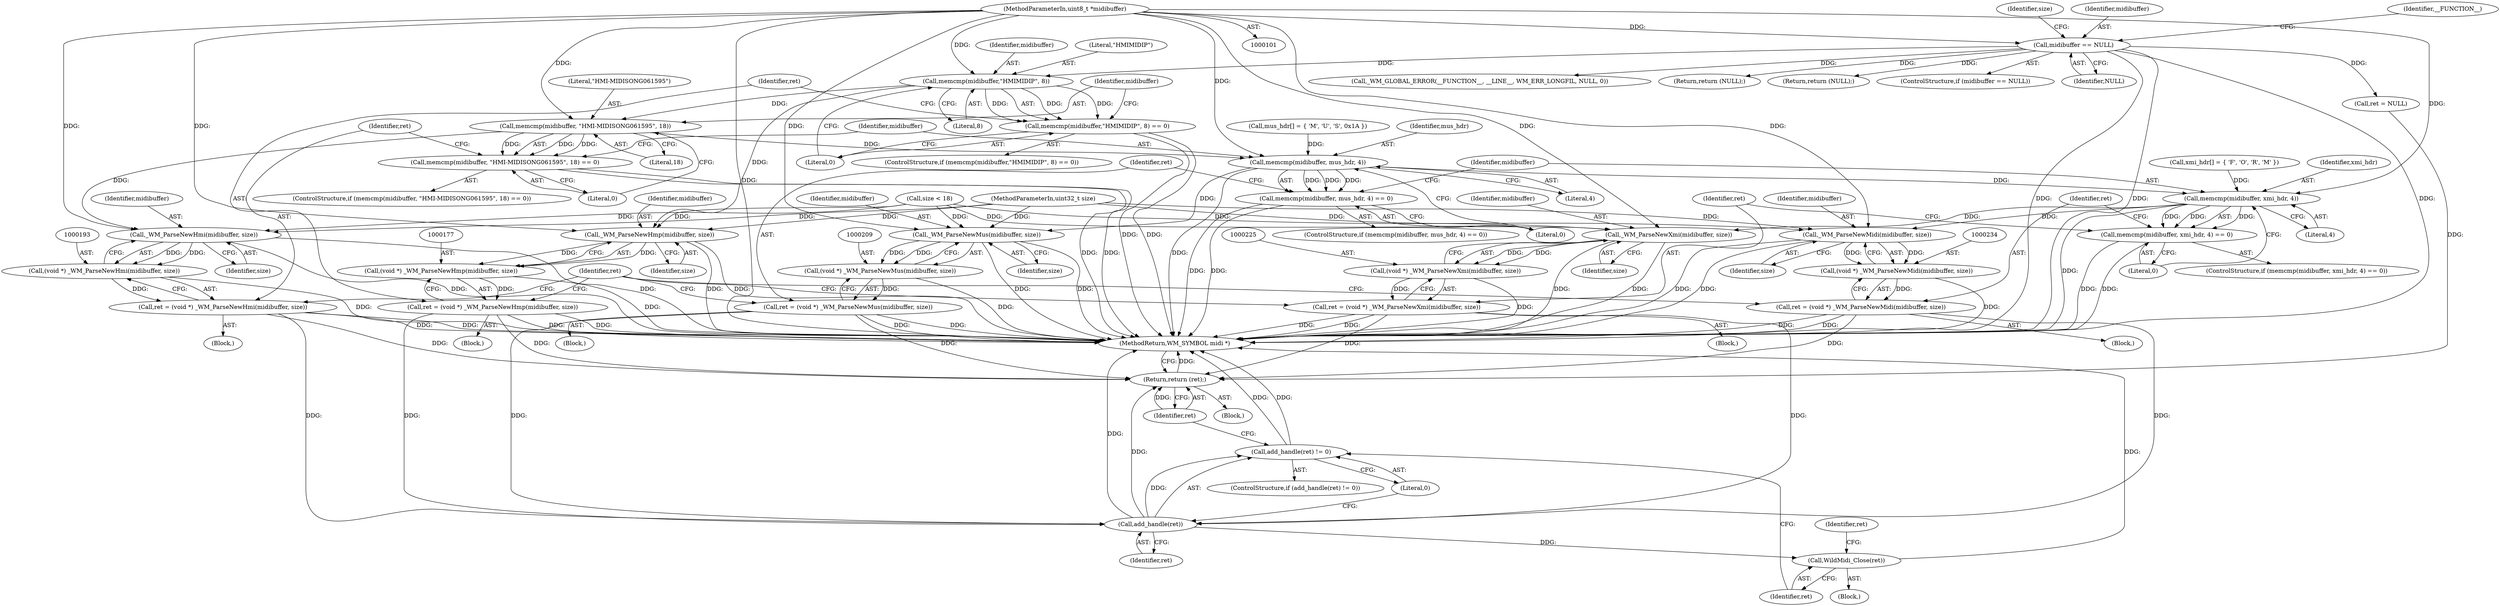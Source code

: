 digraph "0_wildmidi_814f31d8eceda8401eb812fc2e94ed143fdad0ab_0@API" {
"1000168" [label="(Call,memcmp(midibuffer,\"HMIMIDIP\", 8))"];
"1000128" [label="(Call,midibuffer == NULL)"];
"1000102" [label="(MethodParameterIn,uint8_t *midibuffer)"];
"1000167" [label="(Call,memcmp(midibuffer,\"HMIMIDIP\", 8) == 0)"];
"1000178" [label="(Call,_WM_ParseNewHmp(midibuffer, size))"];
"1000176" [label="(Call,(void *) _WM_ParseNewHmp(midibuffer, size))"];
"1000174" [label="(Call,ret = (void *) _WM_ParseNewHmp(midibuffer, size))"];
"1000243" [label="(Call,add_handle(ret))"];
"1000242" [label="(Call,add_handle(ret) != 0)"];
"1000247" [label="(Call,WildMidi_Close(ret))"];
"1000252" [label="(Return,return (ret);)"];
"1000184" [label="(Call,memcmp(midibuffer, \"HMI-MIDISONG061595\", 18))"];
"1000183" [label="(Call,memcmp(midibuffer, \"HMI-MIDISONG061595\", 18) == 0)"];
"1000194" [label="(Call,_WM_ParseNewHmi(midibuffer, size))"];
"1000192" [label="(Call,(void *) _WM_ParseNewHmi(midibuffer, size))"];
"1000190" [label="(Call,ret = (void *) _WM_ParseNewHmi(midibuffer, size))"];
"1000200" [label="(Call,memcmp(midibuffer, mus_hdr, 4))"];
"1000199" [label="(Call,memcmp(midibuffer, mus_hdr, 4) == 0)"];
"1000210" [label="(Call,_WM_ParseNewMus(midibuffer, size))"];
"1000208" [label="(Call,(void *) _WM_ParseNewMus(midibuffer, size))"];
"1000206" [label="(Call,ret = (void *) _WM_ParseNewMus(midibuffer, size))"];
"1000216" [label="(Call,memcmp(midibuffer, xmi_hdr, 4))"];
"1000215" [label="(Call,memcmp(midibuffer, xmi_hdr, 4) == 0)"];
"1000226" [label="(Call,_WM_ParseNewXmi(midibuffer, size))"];
"1000224" [label="(Call,(void *) _WM_ParseNewXmi(midibuffer, size))"];
"1000222" [label="(Call,ret = (void *) _WM_ParseNewXmi(midibuffer, size))"];
"1000235" [label="(Call,_WM_ParseNewMidi(midibuffer, size))"];
"1000233" [label="(Call,(void *) _WM_ParseNewMidi(midibuffer, size))"];
"1000231" [label="(Call,ret = (void *) _WM_ParseNewMidi(midibuffer, size))"];
"1000246" [label="(Block,)"];
"1000175" [label="(Identifier,ret)"];
"1000244" [label="(Identifier,ret)"];
"1000249" [label="(Call,ret = NULL)"];
"1000195" [label="(Identifier,midibuffer)"];
"1000228" [label="(Identifier,size)"];
"1000180" [label="(Identifier,size)"];
"1000142" [label="(Identifier,size)"];
"1000235" [label="(Call,_WM_ParseNewMidi(midibuffer, size))"];
"1000103" [label="(MethodParameterIn,uint32_t size)"];
"1000216" [label="(Call,memcmp(midibuffer, xmi_hdr, 4))"];
"1000192" [label="(Call,(void *) _WM_ParseNewHmi(midibuffer, size))"];
"1000239" [label="(Identifier,ret)"];
"1000169" [label="(Identifier,midibuffer)"];
"1000106" [label="(Call,mus_hdr[] = { 'M', 'U', 'S', 0x1A })"];
"1000198" [label="(ControlStructure,if (memcmp(midibuffer, mus_hdr, 4) == 0))"];
"1000145" [label="(Call,_WM_GLOBAL_ERROR(__FUNCTION__, __LINE__, WM_ERR_LONGFIL, NULL, 0))"];
"1000104" [label="(Block,)"];
"1000189" [label="(Block,)"];
"1000241" [label="(ControlStructure,if (add_handle(ret) != 0))"];
"1000212" [label="(Identifier,size)"];
"1000236" [label="(Identifier,midibuffer)"];
"1000217" [label="(Identifier,midibuffer)"];
"1000166" [label="(ControlStructure,if (memcmp(midibuffer,\"HMIMIDIP\", 8) == 0))"];
"1000182" [label="(ControlStructure,if (memcmp(midibuffer, \"HMI-MIDISONG061595\", 18) == 0))"];
"1000194" [label="(Call,_WM_ParseNewHmi(midibuffer, size))"];
"1000210" [label="(Call,_WM_ParseNewMus(midibuffer, size))"];
"1000226" [label="(Call,_WM_ParseNewXmi(midibuffer, size))"];
"1000183" [label="(Call,memcmp(midibuffer, \"HMI-MIDISONG061595\", 18) == 0)"];
"1000242" [label="(Call,add_handle(ret) != 0)"];
"1000203" [label="(Literal,4)"];
"1000129" [label="(Identifier,midibuffer)"];
"1000176" [label="(Call,(void *) _WM_ParseNewHmp(midibuffer, size))"];
"1000233" [label="(Call,(void *) _WM_ParseNewMidi(midibuffer, size))"];
"1000219" [label="(Literal,4)"];
"1000232" [label="(Identifier,ret)"];
"1000185" [label="(Identifier,midibuffer)"];
"1000222" [label="(Call,ret = (void *) _WM_ParseNewXmi(midibuffer, size))"];
"1000252" [label="(Return,return (ret);)"];
"1000220" [label="(Literal,0)"];
"1000128" [label="(Call,midibuffer == NULL)"];
"1000207" [label="(Identifier,ret)"];
"1000199" [label="(Call,memcmp(midibuffer, mus_hdr, 4) == 0)"];
"1000214" [label="(ControlStructure,if (memcmp(midibuffer, xmi_hdr, 4) == 0))"];
"1000204" [label="(Literal,0)"];
"1000191" [label="(Identifier,ret)"];
"1000171" [label="(Literal,8)"];
"1000188" [label="(Literal,0)"];
"1000250" [label="(Identifier,ret)"];
"1000154" [label="(Call,size < 18)"];
"1000138" [label="(Return,return (NULL);)"];
"1000237" [label="(Identifier,size)"];
"1000173" [label="(Block,)"];
"1000170" [label="(Literal,\"HMIMIDIP\")"];
"1000253" [label="(Identifier,ret)"];
"1000223" [label="(Identifier,ret)"];
"1000206" [label="(Call,ret = (void *) _WM_ParseNewMus(midibuffer, size))"];
"1000254" [label="(MethodReturn,WM_SYMBOL midi *)"];
"1000164" [label="(Return,return (NULL);)"];
"1000202" [label="(Identifier,mus_hdr)"];
"1000211" [label="(Identifier,midibuffer)"];
"1000187" [label="(Literal,18)"];
"1000196" [label="(Identifier,size)"];
"1000102" [label="(MethodParameterIn,uint8_t *midibuffer)"];
"1000231" [label="(Call,ret = (void *) _WM_ParseNewMidi(midibuffer, size))"];
"1000167" [label="(Call,memcmp(midibuffer,\"HMIMIDIP\", 8) == 0)"];
"1000248" [label="(Identifier,ret)"];
"1000127" [label="(ControlStructure,if (midibuffer == NULL))"];
"1000243" [label="(Call,add_handle(ret))"];
"1000109" [label="(Call,xmi_hdr[] = { 'F', 'O', 'R', 'M' })"];
"1000190" [label="(Call,ret = (void *) _WM_ParseNewHmi(midibuffer, size))"];
"1000200" [label="(Call,memcmp(midibuffer, mus_hdr, 4))"];
"1000168" [label="(Call,memcmp(midibuffer,\"HMIMIDIP\", 8))"];
"1000227" [label="(Identifier,midibuffer)"];
"1000186" [label="(Literal,\"HMI-MIDISONG061595\")"];
"1000174" [label="(Call,ret = (void *) _WM_ParseNewHmp(midibuffer, size))"];
"1000133" [label="(Identifier,__FUNCTION__)"];
"1000221" [label="(Block,)"];
"1000230" [label="(Block,)"];
"1000184" [label="(Call,memcmp(midibuffer, \"HMI-MIDISONG061595\", 18))"];
"1000178" [label="(Call,_WM_ParseNewHmp(midibuffer, size))"];
"1000201" [label="(Identifier,midibuffer)"];
"1000247" [label="(Call,WildMidi_Close(ret))"];
"1000224" [label="(Call,(void *) _WM_ParseNewXmi(midibuffer, size))"];
"1000130" [label="(Identifier,NULL)"];
"1000245" [label="(Literal,0)"];
"1000208" [label="(Call,(void *) _WM_ParseNewMus(midibuffer, size))"];
"1000218" [label="(Identifier,xmi_hdr)"];
"1000179" [label="(Identifier,midibuffer)"];
"1000205" [label="(Block,)"];
"1000172" [label="(Literal,0)"];
"1000215" [label="(Call,memcmp(midibuffer, xmi_hdr, 4) == 0)"];
"1000168" -> "1000167"  [label="AST: "];
"1000168" -> "1000171"  [label="CFG: "];
"1000169" -> "1000168"  [label="AST: "];
"1000170" -> "1000168"  [label="AST: "];
"1000171" -> "1000168"  [label="AST: "];
"1000172" -> "1000168"  [label="CFG: "];
"1000168" -> "1000167"  [label="DDG: "];
"1000168" -> "1000167"  [label="DDG: "];
"1000168" -> "1000167"  [label="DDG: "];
"1000128" -> "1000168"  [label="DDG: "];
"1000102" -> "1000168"  [label="DDG: "];
"1000168" -> "1000178"  [label="DDG: "];
"1000168" -> "1000184"  [label="DDG: "];
"1000128" -> "1000127"  [label="AST: "];
"1000128" -> "1000130"  [label="CFG: "];
"1000129" -> "1000128"  [label="AST: "];
"1000130" -> "1000128"  [label="AST: "];
"1000133" -> "1000128"  [label="CFG: "];
"1000142" -> "1000128"  [label="CFG: "];
"1000128" -> "1000254"  [label="DDG: "];
"1000128" -> "1000254"  [label="DDG: "];
"1000128" -> "1000254"  [label="DDG: "];
"1000102" -> "1000128"  [label="DDG: "];
"1000128" -> "1000138"  [label="DDG: "];
"1000128" -> "1000145"  [label="DDG: "];
"1000128" -> "1000164"  [label="DDG: "];
"1000128" -> "1000249"  [label="DDG: "];
"1000102" -> "1000101"  [label="AST: "];
"1000102" -> "1000254"  [label="DDG: "];
"1000102" -> "1000178"  [label="DDG: "];
"1000102" -> "1000184"  [label="DDG: "];
"1000102" -> "1000194"  [label="DDG: "];
"1000102" -> "1000200"  [label="DDG: "];
"1000102" -> "1000210"  [label="DDG: "];
"1000102" -> "1000216"  [label="DDG: "];
"1000102" -> "1000226"  [label="DDG: "];
"1000102" -> "1000235"  [label="DDG: "];
"1000167" -> "1000166"  [label="AST: "];
"1000167" -> "1000172"  [label="CFG: "];
"1000172" -> "1000167"  [label="AST: "];
"1000175" -> "1000167"  [label="CFG: "];
"1000185" -> "1000167"  [label="CFG: "];
"1000167" -> "1000254"  [label="DDG: "];
"1000167" -> "1000254"  [label="DDG: "];
"1000178" -> "1000176"  [label="AST: "];
"1000178" -> "1000180"  [label="CFG: "];
"1000179" -> "1000178"  [label="AST: "];
"1000180" -> "1000178"  [label="AST: "];
"1000176" -> "1000178"  [label="CFG: "];
"1000178" -> "1000254"  [label="DDG: "];
"1000178" -> "1000254"  [label="DDG: "];
"1000178" -> "1000176"  [label="DDG: "];
"1000178" -> "1000176"  [label="DDG: "];
"1000154" -> "1000178"  [label="DDG: "];
"1000103" -> "1000178"  [label="DDG: "];
"1000176" -> "1000174"  [label="AST: "];
"1000177" -> "1000176"  [label="AST: "];
"1000174" -> "1000176"  [label="CFG: "];
"1000176" -> "1000254"  [label="DDG: "];
"1000176" -> "1000174"  [label="DDG: "];
"1000174" -> "1000173"  [label="AST: "];
"1000175" -> "1000174"  [label="AST: "];
"1000239" -> "1000174"  [label="CFG: "];
"1000174" -> "1000254"  [label="DDG: "];
"1000174" -> "1000254"  [label="DDG: "];
"1000174" -> "1000243"  [label="DDG: "];
"1000174" -> "1000252"  [label="DDG: "];
"1000243" -> "1000242"  [label="AST: "];
"1000243" -> "1000244"  [label="CFG: "];
"1000244" -> "1000243"  [label="AST: "];
"1000245" -> "1000243"  [label="CFG: "];
"1000243" -> "1000254"  [label="DDG: "];
"1000243" -> "1000242"  [label="DDG: "];
"1000222" -> "1000243"  [label="DDG: "];
"1000190" -> "1000243"  [label="DDG: "];
"1000206" -> "1000243"  [label="DDG: "];
"1000231" -> "1000243"  [label="DDG: "];
"1000243" -> "1000247"  [label="DDG: "];
"1000243" -> "1000252"  [label="DDG: "];
"1000242" -> "1000241"  [label="AST: "];
"1000242" -> "1000245"  [label="CFG: "];
"1000245" -> "1000242"  [label="AST: "];
"1000248" -> "1000242"  [label="CFG: "];
"1000253" -> "1000242"  [label="CFG: "];
"1000242" -> "1000254"  [label="DDG: "];
"1000242" -> "1000254"  [label="DDG: "];
"1000247" -> "1000246"  [label="AST: "];
"1000247" -> "1000248"  [label="CFG: "];
"1000248" -> "1000247"  [label="AST: "];
"1000250" -> "1000247"  [label="CFG: "];
"1000247" -> "1000254"  [label="DDG: "];
"1000252" -> "1000104"  [label="AST: "];
"1000252" -> "1000253"  [label="CFG: "];
"1000253" -> "1000252"  [label="AST: "];
"1000254" -> "1000252"  [label="CFG: "];
"1000252" -> "1000254"  [label="DDG: "];
"1000253" -> "1000252"  [label="DDG: "];
"1000222" -> "1000252"  [label="DDG: "];
"1000190" -> "1000252"  [label="DDG: "];
"1000206" -> "1000252"  [label="DDG: "];
"1000231" -> "1000252"  [label="DDG: "];
"1000249" -> "1000252"  [label="DDG: "];
"1000184" -> "1000183"  [label="AST: "];
"1000184" -> "1000187"  [label="CFG: "];
"1000185" -> "1000184"  [label="AST: "];
"1000186" -> "1000184"  [label="AST: "];
"1000187" -> "1000184"  [label="AST: "];
"1000188" -> "1000184"  [label="CFG: "];
"1000184" -> "1000183"  [label="DDG: "];
"1000184" -> "1000183"  [label="DDG: "];
"1000184" -> "1000183"  [label="DDG: "];
"1000184" -> "1000194"  [label="DDG: "];
"1000184" -> "1000200"  [label="DDG: "];
"1000183" -> "1000182"  [label="AST: "];
"1000183" -> "1000188"  [label="CFG: "];
"1000188" -> "1000183"  [label="AST: "];
"1000191" -> "1000183"  [label="CFG: "];
"1000201" -> "1000183"  [label="CFG: "];
"1000183" -> "1000254"  [label="DDG: "];
"1000183" -> "1000254"  [label="DDG: "];
"1000194" -> "1000192"  [label="AST: "];
"1000194" -> "1000196"  [label="CFG: "];
"1000195" -> "1000194"  [label="AST: "];
"1000196" -> "1000194"  [label="AST: "];
"1000192" -> "1000194"  [label="CFG: "];
"1000194" -> "1000254"  [label="DDG: "];
"1000194" -> "1000254"  [label="DDG: "];
"1000194" -> "1000192"  [label="DDG: "];
"1000194" -> "1000192"  [label="DDG: "];
"1000154" -> "1000194"  [label="DDG: "];
"1000103" -> "1000194"  [label="DDG: "];
"1000192" -> "1000190"  [label="AST: "];
"1000193" -> "1000192"  [label="AST: "];
"1000190" -> "1000192"  [label="CFG: "];
"1000192" -> "1000254"  [label="DDG: "];
"1000192" -> "1000190"  [label="DDG: "];
"1000190" -> "1000189"  [label="AST: "];
"1000191" -> "1000190"  [label="AST: "];
"1000239" -> "1000190"  [label="CFG: "];
"1000190" -> "1000254"  [label="DDG: "];
"1000190" -> "1000254"  [label="DDG: "];
"1000200" -> "1000199"  [label="AST: "];
"1000200" -> "1000203"  [label="CFG: "];
"1000201" -> "1000200"  [label="AST: "];
"1000202" -> "1000200"  [label="AST: "];
"1000203" -> "1000200"  [label="AST: "];
"1000204" -> "1000200"  [label="CFG: "];
"1000200" -> "1000254"  [label="DDG: "];
"1000200" -> "1000199"  [label="DDG: "];
"1000200" -> "1000199"  [label="DDG: "];
"1000200" -> "1000199"  [label="DDG: "];
"1000106" -> "1000200"  [label="DDG: "];
"1000200" -> "1000210"  [label="DDG: "];
"1000200" -> "1000216"  [label="DDG: "];
"1000199" -> "1000198"  [label="AST: "];
"1000199" -> "1000204"  [label="CFG: "];
"1000204" -> "1000199"  [label="AST: "];
"1000207" -> "1000199"  [label="CFG: "];
"1000217" -> "1000199"  [label="CFG: "];
"1000199" -> "1000254"  [label="DDG: "];
"1000199" -> "1000254"  [label="DDG: "];
"1000210" -> "1000208"  [label="AST: "];
"1000210" -> "1000212"  [label="CFG: "];
"1000211" -> "1000210"  [label="AST: "];
"1000212" -> "1000210"  [label="AST: "];
"1000208" -> "1000210"  [label="CFG: "];
"1000210" -> "1000254"  [label="DDG: "];
"1000210" -> "1000254"  [label="DDG: "];
"1000210" -> "1000208"  [label="DDG: "];
"1000210" -> "1000208"  [label="DDG: "];
"1000154" -> "1000210"  [label="DDG: "];
"1000103" -> "1000210"  [label="DDG: "];
"1000208" -> "1000206"  [label="AST: "];
"1000209" -> "1000208"  [label="AST: "];
"1000206" -> "1000208"  [label="CFG: "];
"1000208" -> "1000254"  [label="DDG: "];
"1000208" -> "1000206"  [label="DDG: "];
"1000206" -> "1000205"  [label="AST: "];
"1000207" -> "1000206"  [label="AST: "];
"1000239" -> "1000206"  [label="CFG: "];
"1000206" -> "1000254"  [label="DDG: "];
"1000206" -> "1000254"  [label="DDG: "];
"1000216" -> "1000215"  [label="AST: "];
"1000216" -> "1000219"  [label="CFG: "];
"1000217" -> "1000216"  [label="AST: "];
"1000218" -> "1000216"  [label="AST: "];
"1000219" -> "1000216"  [label="AST: "];
"1000220" -> "1000216"  [label="CFG: "];
"1000216" -> "1000254"  [label="DDG: "];
"1000216" -> "1000215"  [label="DDG: "];
"1000216" -> "1000215"  [label="DDG: "];
"1000216" -> "1000215"  [label="DDG: "];
"1000109" -> "1000216"  [label="DDG: "];
"1000216" -> "1000226"  [label="DDG: "];
"1000216" -> "1000235"  [label="DDG: "];
"1000215" -> "1000214"  [label="AST: "];
"1000215" -> "1000220"  [label="CFG: "];
"1000220" -> "1000215"  [label="AST: "];
"1000223" -> "1000215"  [label="CFG: "];
"1000232" -> "1000215"  [label="CFG: "];
"1000215" -> "1000254"  [label="DDG: "];
"1000215" -> "1000254"  [label="DDG: "];
"1000226" -> "1000224"  [label="AST: "];
"1000226" -> "1000228"  [label="CFG: "];
"1000227" -> "1000226"  [label="AST: "];
"1000228" -> "1000226"  [label="AST: "];
"1000224" -> "1000226"  [label="CFG: "];
"1000226" -> "1000254"  [label="DDG: "];
"1000226" -> "1000254"  [label="DDG: "];
"1000226" -> "1000224"  [label="DDG: "];
"1000226" -> "1000224"  [label="DDG: "];
"1000154" -> "1000226"  [label="DDG: "];
"1000103" -> "1000226"  [label="DDG: "];
"1000224" -> "1000222"  [label="AST: "];
"1000225" -> "1000224"  [label="AST: "];
"1000222" -> "1000224"  [label="CFG: "];
"1000224" -> "1000254"  [label="DDG: "];
"1000224" -> "1000222"  [label="DDG: "];
"1000222" -> "1000221"  [label="AST: "];
"1000223" -> "1000222"  [label="AST: "];
"1000239" -> "1000222"  [label="CFG: "];
"1000222" -> "1000254"  [label="DDG: "];
"1000222" -> "1000254"  [label="DDG: "];
"1000235" -> "1000233"  [label="AST: "];
"1000235" -> "1000237"  [label="CFG: "];
"1000236" -> "1000235"  [label="AST: "];
"1000237" -> "1000235"  [label="AST: "];
"1000233" -> "1000235"  [label="CFG: "];
"1000235" -> "1000254"  [label="DDG: "];
"1000235" -> "1000254"  [label="DDG: "];
"1000235" -> "1000233"  [label="DDG: "];
"1000235" -> "1000233"  [label="DDG: "];
"1000154" -> "1000235"  [label="DDG: "];
"1000103" -> "1000235"  [label="DDG: "];
"1000233" -> "1000231"  [label="AST: "];
"1000234" -> "1000233"  [label="AST: "];
"1000231" -> "1000233"  [label="CFG: "];
"1000233" -> "1000254"  [label="DDG: "];
"1000233" -> "1000231"  [label="DDG: "];
"1000231" -> "1000230"  [label="AST: "];
"1000232" -> "1000231"  [label="AST: "];
"1000239" -> "1000231"  [label="CFG: "];
"1000231" -> "1000254"  [label="DDG: "];
"1000231" -> "1000254"  [label="DDG: "];
}
